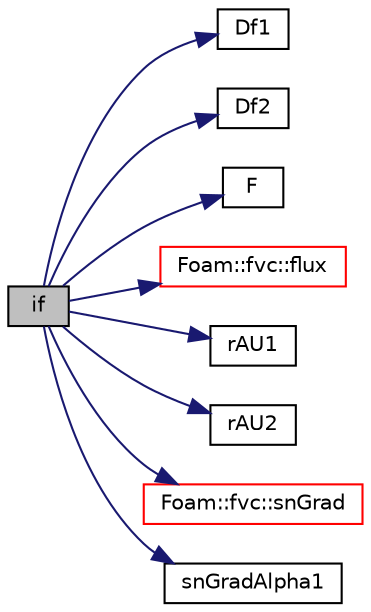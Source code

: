 digraph "if"
{
  bgcolor="transparent";
  edge [fontname="Helvetica",fontsize="10",labelfontname="Helvetica",labelfontsize="10"];
  node [fontname="Helvetica",fontsize="10",shape=record];
  rankdir="LR";
  Node1 [label="if",height=0.2,width=0.4,color="black", fillcolor="grey75", style="filled", fontcolor="black"];
  Node1 -> Node2 [color="midnightblue",fontsize="10",style="solid",fontname="Helvetica"];
  Node2 [label="Df1",height=0.2,width=0.4,color="black",URL="$a03108.html#abddb03f0c6db4f48aa4bdcc6214d2625"];
  Node1 -> Node3 [color="midnightblue",fontsize="10",style="solid",fontname="Helvetica"];
  Node3 [label="Df2",height=0.2,width=0.4,color="black",URL="$a03108.html#a063018f0fb0c044d15c8cc81721ee1eb"];
  Node1 -> Node4 [color="midnightblue",fontsize="10",style="solid",fontname="Helvetica"];
  Node4 [label="F",height=0.2,width=0.4,color="black",URL="$a03107.html#a0fd6c680e7914ea17e626bbef00299f1"];
  Node1 -> Node5 [color="midnightblue",fontsize="10",style="solid",fontname="Helvetica"];
  Node5 [label="Foam::fvc::flux",height=0.2,width=0.4,color="red",URL="$a10972.html#a8fc1922666ca94c5fd207b8b96f99467",tooltip="Return the face-flux field obtained from the given volVectorField. "];
  Node1 -> Node6 [color="midnightblue",fontsize="10",style="solid",fontname="Helvetica"];
  Node6 [label="rAU1",height=0.2,width=0.4,color="black",URL="$a03107.html#a2c9f9b40ebdf731cc37c38eab8977d44"];
  Node1 -> Node7 [color="midnightblue",fontsize="10",style="solid",fontname="Helvetica"];
  Node7 [label="rAU2",height=0.2,width=0.4,color="black",URL="$a03107.html#a980a98cf85cda183ad754b3d45380f15"];
  Node1 -> Node8 [color="midnightblue",fontsize="10",style="solid",fontname="Helvetica"];
  Node8 [label="Foam::fvc::snGrad",height=0.2,width=0.4,color="red",URL="$a10972.html#a15da734ee906cb52cf17937ab84c41a0"];
  Node1 -> Node9 [color="midnightblue",fontsize="10",style="solid",fontname="Helvetica"];
  Node9 [label="snGradAlpha1",height=0.2,width=0.4,color="black",URL="$a03107.html#a9ad08a93fd578a856c12ac94a7cf1f0d"];
}
